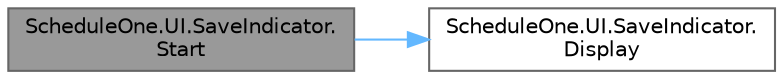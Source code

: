digraph "ScheduleOne.UI.SaveIndicator.Start"
{
 // LATEX_PDF_SIZE
  bgcolor="transparent";
  edge [fontname=Helvetica,fontsize=10,labelfontname=Helvetica,labelfontsize=10];
  node [fontname=Helvetica,fontsize=10,shape=box,height=0.2,width=0.4];
  rankdir="LR";
  Node1 [id="Node000001",label="ScheduleOne.UI.SaveIndicator.\lStart",height=0.2,width=0.4,color="gray40", fillcolor="grey60", style="filled", fontcolor="black",tooltip=" "];
  Node1 -> Node2 [id="edge1_Node000001_Node000002",color="steelblue1",style="solid",tooltip=" "];
  Node2 [id="Node000002",label="ScheduleOne.UI.SaveIndicator.\lDisplay",height=0.2,width=0.4,color="grey40", fillcolor="white", style="filled",URL="$class_schedule_one_1_1_u_i_1_1_save_indicator.html#aedc4fbfcd12af6e6b7b887c741228f0e",tooltip=" "];
}
